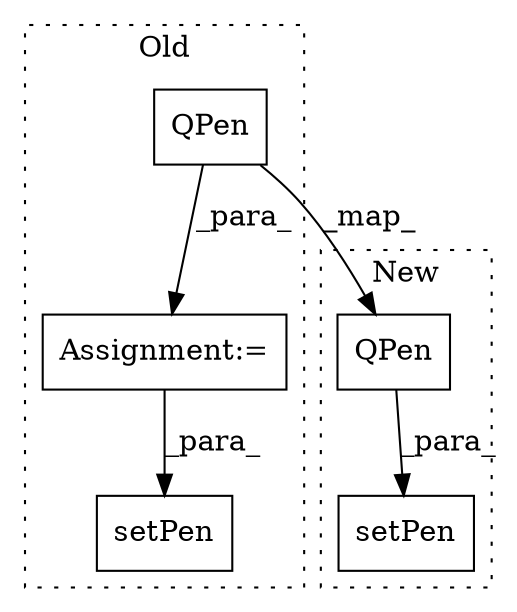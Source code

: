 digraph G {
subgraph cluster0 {
1 [label="QPen" a="32" s="5296,5309" l="5,1" shape="box"];
3 [label="setPen" a="32" s="5325,5335" l="7,1" shape="box"];
5 [label="Assignment:=" a="7" s="5295" l="1" shape="box"];
label = "Old";
style="dotted";
}
subgraph cluster1 {
2 [label="QPen" a="32" s="5097,5110" l="5,1" shape="box"];
4 [label="setPen" a="32" s="5090,5111" l="7,1" shape="box"];
label = "New";
style="dotted";
}
1 -> 2 [label="_map_"];
1 -> 5 [label="_para_"];
2 -> 4 [label="_para_"];
5 -> 3 [label="_para_"];
}